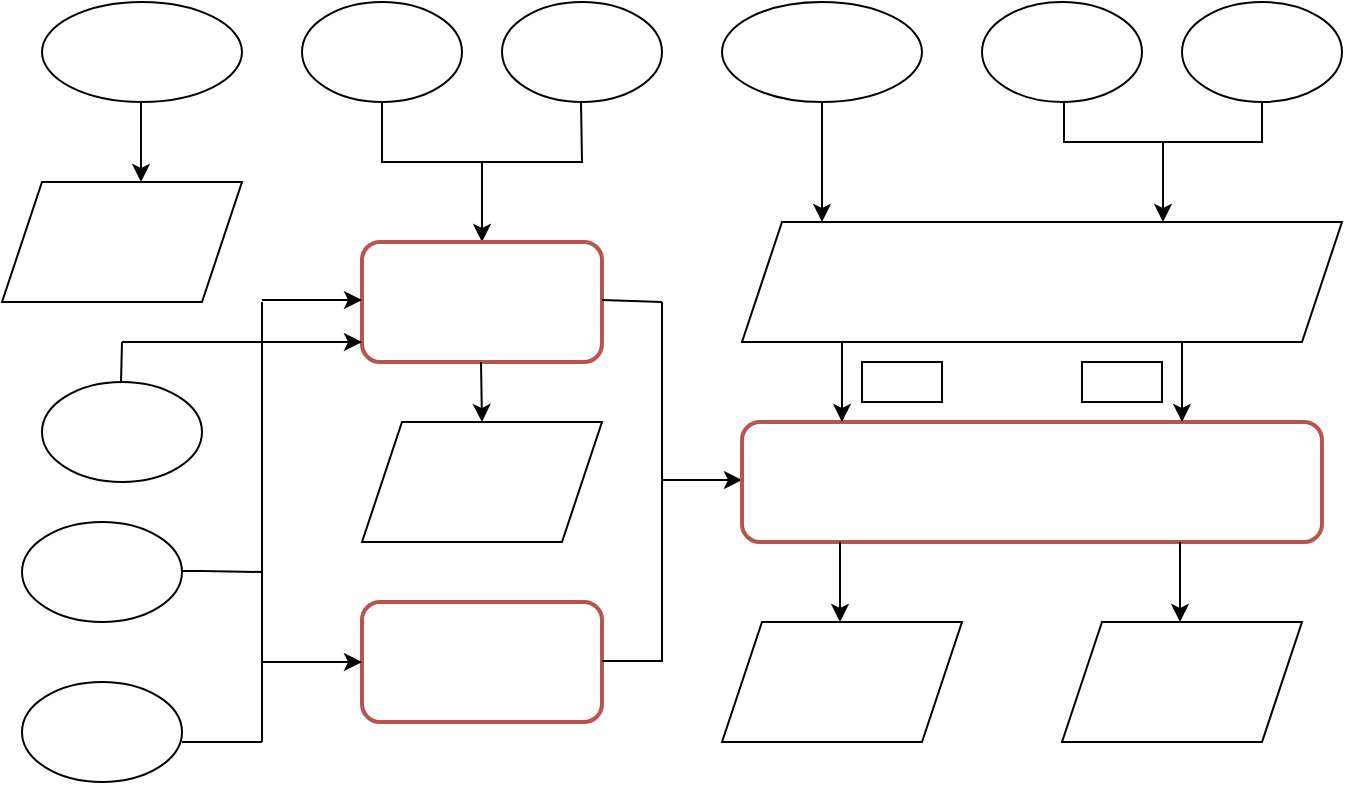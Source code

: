 <mxfile version="21.1.1" type="github">
  <diagram id="C5RBs43oDa-KdzZeNtuy" name="Page-1">
    <mxGraphModel dx="1377" dy="796" grid="1" gridSize="10" guides="1" tooltips="1" connect="1" arrows="1" fold="1" page="1" pageScale="1" pageWidth="827" pageHeight="1169" math="0" shadow="0">
      <root>
        <mxCell id="WIyWlLk6GJQsqaUBKTNV-0" />
        <mxCell id="WIyWlLk6GJQsqaUBKTNV-1" parent="WIyWlLk6GJQsqaUBKTNV-0" />
        <mxCell id="OyyyuKNdZKzh58AtmafU-0" value="" style="ellipse;whiteSpace=wrap;html=1;" vertex="1" parent="WIyWlLk6GJQsqaUBKTNV-1">
          <mxGeometry x="40" y="130" width="100" height="50" as="geometry" />
        </mxCell>
        <mxCell id="OyyyuKNdZKzh58AtmafU-1" value="" style="ellipse;whiteSpace=wrap;html=1;" vertex="1" parent="WIyWlLk6GJQsqaUBKTNV-1">
          <mxGeometry x="270" y="130" width="80" height="50" as="geometry" />
        </mxCell>
        <mxCell id="OyyyuKNdZKzh58AtmafU-2" value="" style="ellipse;whiteSpace=wrap;html=1;" vertex="1" parent="WIyWlLk6GJQsqaUBKTNV-1">
          <mxGeometry x="170" y="130" width="80" height="50" as="geometry" />
        </mxCell>
        <mxCell id="OyyyuKNdZKzh58AtmafU-4" value="" style="endArrow=classic;html=1;rounded=0;exitX=0.5;exitY=1;exitDx=0;exitDy=0;" edge="1" parent="WIyWlLk6GJQsqaUBKTNV-1" source="OyyyuKNdZKzh58AtmafU-2">
          <mxGeometry width="50" height="50" relative="1" as="geometry">
            <mxPoint x="260" y="210" as="sourcePoint" />
            <mxPoint x="260" y="250" as="targetPoint" />
            <Array as="points">
              <mxPoint x="210" y="210" />
              <mxPoint x="260" y="210" />
            </Array>
          </mxGeometry>
        </mxCell>
        <mxCell id="OyyyuKNdZKzh58AtmafU-8" value="" style="endArrow=none;html=1;rounded=0;" edge="1" parent="WIyWlLk6GJQsqaUBKTNV-1">
          <mxGeometry width="50" height="50" relative="1" as="geometry">
            <mxPoint x="260" y="210" as="sourcePoint" />
            <mxPoint x="309.5" y="180" as="targetPoint" />
            <Array as="points">
              <mxPoint x="310" y="210" />
            </Array>
          </mxGeometry>
        </mxCell>
        <mxCell id="OyyyuKNdZKzh58AtmafU-9" value="" style="rounded=1;whiteSpace=wrap;html=1;fillColor=none;strokeColor=#B85450;strokeWidth=2;" vertex="1" parent="WIyWlLk6GJQsqaUBKTNV-1">
          <mxGeometry x="200" y="250" width="120" height="60" as="geometry" />
        </mxCell>
        <mxCell id="OyyyuKNdZKzh58AtmafU-11" value="" style="endArrow=classic;html=1;rounded=0;" edge="1" parent="WIyWlLk6GJQsqaUBKTNV-1">
          <mxGeometry width="50" height="50" relative="1" as="geometry">
            <mxPoint x="89.5" y="180" as="sourcePoint" />
            <mxPoint x="89.5" y="220" as="targetPoint" />
          </mxGeometry>
        </mxCell>
        <mxCell id="OyyyuKNdZKzh58AtmafU-13" value="" style="shape=parallelogram;perimeter=parallelogramPerimeter;whiteSpace=wrap;html=1;fixedSize=1;" vertex="1" parent="WIyWlLk6GJQsqaUBKTNV-1">
          <mxGeometry x="20" y="220" width="120" height="60" as="geometry" />
        </mxCell>
        <mxCell id="OyyyuKNdZKzh58AtmafU-15" value="" style="ellipse;whiteSpace=wrap;html=1;" vertex="1" parent="WIyWlLk6GJQsqaUBKTNV-1">
          <mxGeometry x="40" y="320" width="80" height="50" as="geometry" />
        </mxCell>
        <mxCell id="OyyyuKNdZKzh58AtmafU-16" value="" style="ellipse;whiteSpace=wrap;html=1;" vertex="1" parent="WIyWlLk6GJQsqaUBKTNV-1">
          <mxGeometry x="30" y="470" width="80" height="50" as="geometry" />
        </mxCell>
        <mxCell id="OyyyuKNdZKzh58AtmafU-17" value="" style="ellipse;whiteSpace=wrap;html=1;" vertex="1" parent="WIyWlLk6GJQsqaUBKTNV-1">
          <mxGeometry x="30" y="390" width="80" height="50" as="geometry" />
        </mxCell>
        <mxCell id="OyyyuKNdZKzh58AtmafU-19" value="" style="endArrow=none;html=1;rounded=0;" edge="1" parent="WIyWlLk6GJQsqaUBKTNV-1">
          <mxGeometry width="50" height="50" relative="1" as="geometry">
            <mxPoint x="150" y="500" as="sourcePoint" />
            <mxPoint x="150" y="455" as="targetPoint" />
            <Array as="points">
              <mxPoint x="150" y="415" />
            </Array>
          </mxGeometry>
        </mxCell>
        <mxCell id="OyyyuKNdZKzh58AtmafU-23" value="" style="endArrow=none;html=1;rounded=0;" edge="1" parent="WIyWlLk6GJQsqaUBKTNV-1">
          <mxGeometry width="50" height="50" relative="1" as="geometry">
            <mxPoint x="110" y="500" as="sourcePoint" />
            <mxPoint x="150" y="500" as="targetPoint" />
          </mxGeometry>
        </mxCell>
        <mxCell id="OyyyuKNdZKzh58AtmafU-24" value="" style="rounded=1;whiteSpace=wrap;html=1;fillColor=none;strokeColor=#B85450;strokeWidth=2;" vertex="1" parent="WIyWlLk6GJQsqaUBKTNV-1">
          <mxGeometry x="200" y="430" width="120" height="60" as="geometry" />
        </mxCell>
        <mxCell id="OyyyuKNdZKzh58AtmafU-26" value="" style="endArrow=none;html=1;rounded=0;" edge="1" parent="WIyWlLk6GJQsqaUBKTNV-1">
          <mxGeometry width="50" height="50" relative="1" as="geometry">
            <mxPoint x="110" y="414.5" as="sourcePoint" />
            <mxPoint x="150" y="415" as="targetPoint" />
            <Array as="points">
              <mxPoint x="120" y="414.5" />
            </Array>
          </mxGeometry>
        </mxCell>
        <mxCell id="OyyyuKNdZKzh58AtmafU-27" value="" style="endArrow=none;html=1;rounded=0;" edge="1" parent="WIyWlLk6GJQsqaUBKTNV-1">
          <mxGeometry width="50" height="50" relative="1" as="geometry">
            <mxPoint x="150" y="500" as="sourcePoint" />
            <mxPoint x="150" y="425" as="targetPoint" />
            <Array as="points">
              <mxPoint x="150" y="455" />
            </Array>
          </mxGeometry>
        </mxCell>
        <mxCell id="OyyyuKNdZKzh58AtmafU-34" value="" style="endArrow=classic;html=1;rounded=0;entryX=0;entryY=0.5;entryDx=0;entryDy=0;" edge="1" parent="WIyWlLk6GJQsqaUBKTNV-1">
          <mxGeometry width="50" height="50" relative="1" as="geometry">
            <mxPoint x="190" y="279" as="sourcePoint" />
            <mxPoint x="200" y="279.5" as="targetPoint" />
            <Array as="points">
              <mxPoint x="150" y="279" />
              <mxPoint x="200" y="279" />
            </Array>
          </mxGeometry>
        </mxCell>
        <mxCell id="OyyyuKNdZKzh58AtmafU-36" value="" style="endArrow=classic;html=1;rounded=0;entryX=0;entryY=0.5;entryDx=0;entryDy=0;" edge="1" parent="WIyWlLk6GJQsqaUBKTNV-1">
          <mxGeometry width="50" height="50" relative="1" as="geometry">
            <mxPoint x="190" y="460" as="sourcePoint" />
            <mxPoint x="200" y="460.5" as="targetPoint" />
            <Array as="points">
              <mxPoint x="150" y="460" />
              <mxPoint x="200" y="460" />
            </Array>
          </mxGeometry>
        </mxCell>
        <mxCell id="OyyyuKNdZKzh58AtmafU-37" value="" style="endArrow=none;html=1;rounded=0;" edge="1" parent="WIyWlLk6GJQsqaUBKTNV-1">
          <mxGeometry width="50" height="50" relative="1" as="geometry">
            <mxPoint x="150" y="420" as="sourcePoint" />
            <mxPoint x="150" y="280" as="targetPoint" />
          </mxGeometry>
        </mxCell>
        <mxCell id="OyyyuKNdZKzh58AtmafU-40" value="" style="endArrow=classic;html=1;rounded=0;" edge="1" parent="WIyWlLk6GJQsqaUBKTNV-1">
          <mxGeometry width="50" height="50" relative="1" as="geometry">
            <mxPoint x="80" y="300" as="sourcePoint" />
            <mxPoint x="200" y="300" as="targetPoint" />
          </mxGeometry>
        </mxCell>
        <mxCell id="OyyyuKNdZKzh58AtmafU-41" value="" style="endArrow=none;html=1;rounded=0;" edge="1" parent="WIyWlLk6GJQsqaUBKTNV-1">
          <mxGeometry width="50" height="50" relative="1" as="geometry">
            <mxPoint x="79.5" y="320" as="sourcePoint" />
            <mxPoint x="80" y="300" as="targetPoint" />
          </mxGeometry>
        </mxCell>
        <mxCell id="OyyyuKNdZKzh58AtmafU-42" value="" style="endArrow=classic;html=1;rounded=0;" edge="1" parent="WIyWlLk6GJQsqaUBKTNV-1">
          <mxGeometry width="50" height="50" relative="1" as="geometry">
            <mxPoint x="259.5" y="310" as="sourcePoint" />
            <mxPoint x="260" y="340" as="targetPoint" />
          </mxGeometry>
        </mxCell>
        <mxCell id="OyyyuKNdZKzh58AtmafU-43" value="" style="shape=parallelogram;perimeter=parallelogramPerimeter;whiteSpace=wrap;html=1;fixedSize=1;" vertex="1" parent="WIyWlLk6GJQsqaUBKTNV-1">
          <mxGeometry x="200" y="340" width="120" height="60" as="geometry" />
        </mxCell>
        <mxCell id="OyyyuKNdZKzh58AtmafU-44" value="" style="endArrow=none;html=1;rounded=0;" edge="1" parent="WIyWlLk6GJQsqaUBKTNV-1">
          <mxGeometry width="50" height="50" relative="1" as="geometry">
            <mxPoint x="320" y="279" as="sourcePoint" />
            <mxPoint x="350" y="280" as="targetPoint" />
          </mxGeometry>
        </mxCell>
        <mxCell id="OyyyuKNdZKzh58AtmafU-45" value="" style="endArrow=none;html=1;rounded=0;" edge="1" parent="WIyWlLk6GJQsqaUBKTNV-1">
          <mxGeometry width="50" height="50" relative="1" as="geometry">
            <mxPoint x="320" y="459.5" as="sourcePoint" />
            <mxPoint x="350" y="459.5" as="targetPoint" />
          </mxGeometry>
        </mxCell>
        <mxCell id="OyyyuKNdZKzh58AtmafU-46" value="" style="endArrow=none;html=1;rounded=0;" edge="1" parent="WIyWlLk6GJQsqaUBKTNV-1">
          <mxGeometry width="50" height="50" relative="1" as="geometry">
            <mxPoint x="350" y="460" as="sourcePoint" />
            <mxPoint x="350" y="280" as="targetPoint" />
          </mxGeometry>
        </mxCell>
        <mxCell id="OyyyuKNdZKzh58AtmafU-47" value="" style="endArrow=classic;html=1;rounded=0;" edge="1" parent="WIyWlLk6GJQsqaUBKTNV-1">
          <mxGeometry width="50" height="50" relative="1" as="geometry">
            <mxPoint x="350" y="369" as="sourcePoint" />
            <mxPoint x="390" y="369" as="targetPoint" />
          </mxGeometry>
        </mxCell>
        <mxCell id="OyyyuKNdZKzh58AtmafU-49" value="" style="rounded=1;whiteSpace=wrap;html=1;fillColor=none;strokeColor=#B85450;strokeWidth=2;" vertex="1" parent="WIyWlLk6GJQsqaUBKTNV-1">
          <mxGeometry x="390" y="340" width="290" height="60" as="geometry" />
        </mxCell>
        <mxCell id="OyyyuKNdZKzh58AtmafU-50" value="" style="ellipse;whiteSpace=wrap;html=1;" vertex="1" parent="WIyWlLk6GJQsqaUBKTNV-1">
          <mxGeometry x="380" y="130" width="100" height="50" as="geometry" />
        </mxCell>
        <mxCell id="OyyyuKNdZKzh58AtmafU-51" value="" style="ellipse;whiteSpace=wrap;html=1;" vertex="1" parent="WIyWlLk6GJQsqaUBKTNV-1">
          <mxGeometry x="610" y="130" width="80" height="50" as="geometry" />
        </mxCell>
        <mxCell id="OyyyuKNdZKzh58AtmafU-52" value="" style="ellipse;whiteSpace=wrap;html=1;" vertex="1" parent="WIyWlLk6GJQsqaUBKTNV-1">
          <mxGeometry x="510" y="130" width="80" height="50" as="geometry" />
        </mxCell>
        <mxCell id="OyyyuKNdZKzh58AtmafU-53" value="" style="endArrow=classic;html=1;rounded=0;" edge="1" parent="WIyWlLk6GJQsqaUBKTNV-1">
          <mxGeometry width="50" height="50" relative="1" as="geometry">
            <mxPoint x="551" y="180" as="sourcePoint" />
            <mxPoint x="600.5" y="240" as="targetPoint" />
            <Array as="points">
              <mxPoint x="551" y="200" />
              <mxPoint x="600.5" y="200" />
            </Array>
          </mxGeometry>
        </mxCell>
        <mxCell id="OyyyuKNdZKzh58AtmafU-54" value="" style="endArrow=none;html=1;rounded=0;" edge="1" parent="WIyWlLk6GJQsqaUBKTNV-1">
          <mxGeometry width="50" height="50" relative="1" as="geometry">
            <mxPoint x="601" y="200" as="sourcePoint" />
            <mxPoint x="650" y="180" as="targetPoint" />
            <Array as="points">
              <mxPoint x="650" y="200" />
            </Array>
          </mxGeometry>
        </mxCell>
        <mxCell id="OyyyuKNdZKzh58AtmafU-55" value="" style="endArrow=classic;html=1;rounded=0;" edge="1" parent="WIyWlLk6GJQsqaUBKTNV-1">
          <mxGeometry width="50" height="50" relative="1" as="geometry">
            <mxPoint x="430" y="180" as="sourcePoint" />
            <mxPoint x="430" y="240" as="targetPoint" />
          </mxGeometry>
        </mxCell>
        <mxCell id="OyyyuKNdZKzh58AtmafU-56" value="" style="shape=parallelogram;perimeter=parallelogramPerimeter;whiteSpace=wrap;html=1;fixedSize=1;" vertex="1" parent="WIyWlLk6GJQsqaUBKTNV-1">
          <mxGeometry x="390" y="240" width="300" height="60" as="geometry" />
        </mxCell>
        <mxCell id="OyyyuKNdZKzh58AtmafU-58" value="" style="endArrow=classic;html=1;rounded=0;" edge="1" parent="WIyWlLk6GJQsqaUBKTNV-1">
          <mxGeometry width="50" height="50" relative="1" as="geometry">
            <mxPoint x="440" y="300" as="sourcePoint" />
            <mxPoint x="440" y="340" as="targetPoint" />
          </mxGeometry>
        </mxCell>
        <mxCell id="OyyyuKNdZKzh58AtmafU-59" value="" style="endArrow=classic;html=1;rounded=0;" edge="1" parent="WIyWlLk6GJQsqaUBKTNV-1">
          <mxGeometry width="50" height="50" relative="1" as="geometry">
            <mxPoint x="610" y="300" as="sourcePoint" />
            <mxPoint x="610" y="340" as="targetPoint" />
          </mxGeometry>
        </mxCell>
        <mxCell id="OyyyuKNdZKzh58AtmafU-64" value="" style="endArrow=classic;html=1;rounded=0;" edge="1" parent="WIyWlLk6GJQsqaUBKTNV-1">
          <mxGeometry width="50" height="50" relative="1" as="geometry">
            <mxPoint x="439" y="400" as="sourcePoint" />
            <mxPoint x="439" y="440" as="targetPoint" />
          </mxGeometry>
        </mxCell>
        <mxCell id="OyyyuKNdZKzh58AtmafU-65" value="" style="endArrow=classic;html=1;rounded=0;" edge="1" parent="WIyWlLk6GJQsqaUBKTNV-1">
          <mxGeometry width="50" height="50" relative="1" as="geometry">
            <mxPoint x="609" y="400" as="sourcePoint" />
            <mxPoint x="609" y="440" as="targetPoint" />
          </mxGeometry>
        </mxCell>
        <mxCell id="OyyyuKNdZKzh58AtmafU-66" value="" style="shape=parallelogram;perimeter=parallelogramPerimeter;whiteSpace=wrap;html=1;fixedSize=1;" vertex="1" parent="WIyWlLk6GJQsqaUBKTNV-1">
          <mxGeometry x="380" y="440" width="120" height="60" as="geometry" />
        </mxCell>
        <mxCell id="OyyyuKNdZKzh58AtmafU-67" value="" style="shape=parallelogram;perimeter=parallelogramPerimeter;whiteSpace=wrap;html=1;fixedSize=1;" vertex="1" parent="WIyWlLk6GJQsqaUBKTNV-1">
          <mxGeometry x="550" y="440" width="120" height="60" as="geometry" />
        </mxCell>
        <mxCell id="OyyyuKNdZKzh58AtmafU-68" value="" style="rounded=0;whiteSpace=wrap;html=1;" vertex="1" parent="WIyWlLk6GJQsqaUBKTNV-1">
          <mxGeometry x="450" y="310" width="40" height="20" as="geometry" />
        </mxCell>
        <mxCell id="OyyyuKNdZKzh58AtmafU-70" value="" style="rounded=0;whiteSpace=wrap;html=1;" vertex="1" parent="WIyWlLk6GJQsqaUBKTNV-1">
          <mxGeometry x="560" y="310" width="40" height="20" as="geometry" />
        </mxCell>
      </root>
    </mxGraphModel>
  </diagram>
</mxfile>
